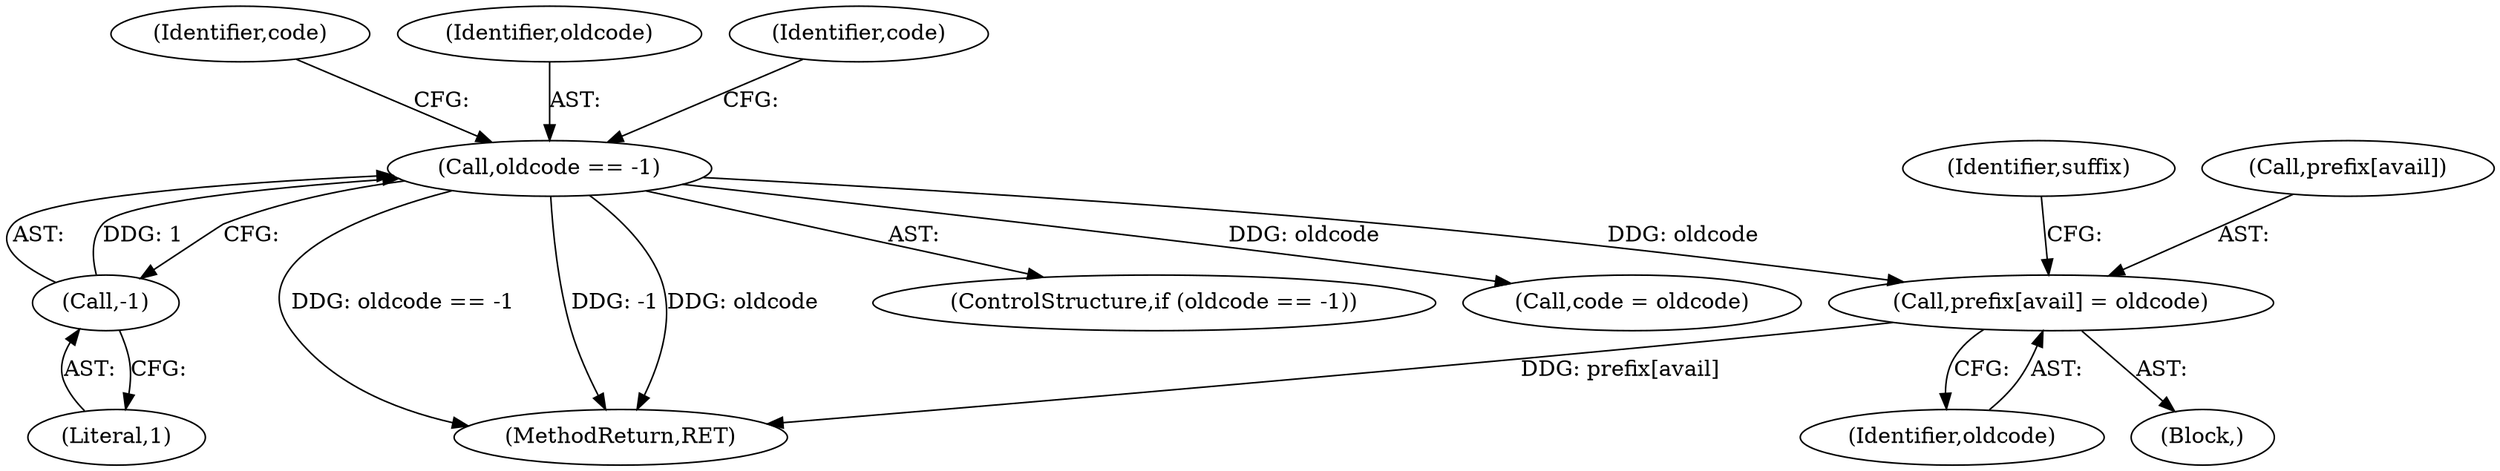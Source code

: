 digraph "0_libtiff_ce6841d9e41d621ba23cf18b190ee6a23b2cc833@array" {
"1000222" [label="(Call,prefix[avail] = oldcode)"];
"1000136" [label="(Call,oldcode == -1)"];
"1000138" [label="(Call,-1)"];
"1000268" [label="(MethodReturn,RET)"];
"1000170" [label="(Identifier,code)"];
"1000137" [label="(Identifier,oldcode)"];
"1000138" [label="(Call,-1)"];
"1000135" [label="(ControlStructure,if (oldcode == -1))"];
"1000136" [label="(Call,oldcode == -1)"];
"1000229" [label="(Identifier,suffix)"];
"1000223" [label="(Call,prefix[avail])"];
"1000104" [label="(Block,)"];
"1000193" [label="(Call,code = oldcode)"];
"1000226" [label="(Identifier,oldcode)"];
"1000143" [label="(Identifier,code)"];
"1000139" [label="(Literal,1)"];
"1000222" [label="(Call,prefix[avail] = oldcode)"];
"1000222" -> "1000104"  [label="AST: "];
"1000222" -> "1000226"  [label="CFG: "];
"1000223" -> "1000222"  [label="AST: "];
"1000226" -> "1000222"  [label="AST: "];
"1000229" -> "1000222"  [label="CFG: "];
"1000222" -> "1000268"  [label="DDG: prefix[avail]"];
"1000136" -> "1000222"  [label="DDG: oldcode"];
"1000136" -> "1000135"  [label="AST: "];
"1000136" -> "1000138"  [label="CFG: "];
"1000137" -> "1000136"  [label="AST: "];
"1000138" -> "1000136"  [label="AST: "];
"1000143" -> "1000136"  [label="CFG: "];
"1000170" -> "1000136"  [label="CFG: "];
"1000136" -> "1000268"  [label="DDG: oldcode == -1"];
"1000136" -> "1000268"  [label="DDG: -1"];
"1000136" -> "1000268"  [label="DDG: oldcode"];
"1000138" -> "1000136"  [label="DDG: 1"];
"1000136" -> "1000193"  [label="DDG: oldcode"];
"1000138" -> "1000139"  [label="CFG: "];
"1000139" -> "1000138"  [label="AST: "];
}
